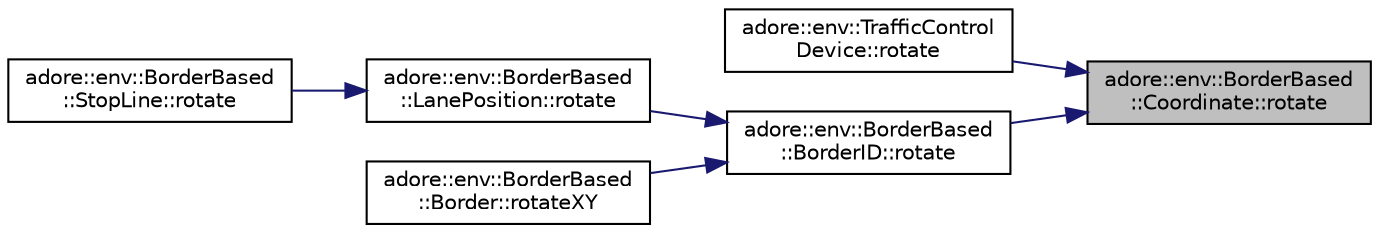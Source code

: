 digraph "adore::env::BorderBased::Coordinate::rotate"
{
 // LATEX_PDF_SIZE
  edge [fontname="Helvetica",fontsize="10",labelfontname="Helvetica",labelfontsize="10"];
  node [fontname="Helvetica",fontsize="10",shape=record];
  rankdir="RL";
  Node1 [label="adore::env::BorderBased\l::Coordinate::rotate",height=0.2,width=0.4,color="black", fillcolor="grey75", style="filled", fontcolor="black",tooltip="rotate around x0,y0"];
  Node1 -> Node2 [dir="back",color="midnightblue",fontsize="10",style="solid",fontname="Helvetica"];
  Node2 [label="adore::env::TrafficControl\lDevice::rotate",height=0.2,width=0.4,color="black", fillcolor="white", style="filled",URL="$classadore_1_1env_1_1TrafficControlDevice.html#aefa400ccd2216429a8a67dda3171be7d",tooltip=" "];
  Node1 -> Node3 [dir="back",color="midnightblue",fontsize="10",style="solid",fontname="Helvetica"];
  Node3 [label="adore::env::BorderBased\l::BorderID::rotate",height=0.2,width=0.4,color="black", fillcolor="white", style="filled",URL="$structadore_1_1env_1_1BorderBased_1_1BorderID.html#aad1a3cc7d55eb05fcf92e546dd48711d",tooltip=" "];
  Node3 -> Node4 [dir="back",color="midnightblue",fontsize="10",style="solid",fontname="Helvetica"];
  Node4 [label="adore::env::BorderBased\l::LanePosition::rotate",height=0.2,width=0.4,color="black", fillcolor="white", style="filled",URL="$structadore_1_1env_1_1BorderBased_1_1LanePosition.html#a7f7855f734bcd33aa82f4c341b0e28cd",tooltip=" "];
  Node4 -> Node5 [dir="back",color="midnightblue",fontsize="10",style="solid",fontname="Helvetica"];
  Node5 [label="adore::env::BorderBased\l::StopLine::rotate",height=0.2,width=0.4,color="black", fillcolor="white", style="filled",URL="$classadore_1_1env_1_1BorderBased_1_1StopLine.html#a7aac4c2cd5ed4e05ec2c918cbb0342cb",tooltip=" "];
  Node3 -> Node6 [dir="back",color="midnightblue",fontsize="10",style="solid",fontname="Helvetica"];
  Node6 [label="adore::env::BorderBased\l::Border::rotateXY",height=0.2,width=0.4,color="black", fillcolor="white", style="filled",URL="$structadore_1_1env_1_1BorderBased_1_1Border.html#ae42fc0eb67cd342c2f091b299e385bf0",tooltip=" "];
}
